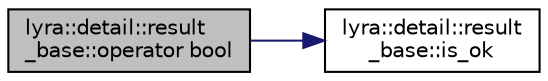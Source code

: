 digraph "lyra::detail::result_base::operator bool"
{
 // INTERACTIVE_SVG=YES
 // LATEX_PDF_SIZE
  edge [fontname="Helvetica",fontsize="10",labelfontname="Helvetica",labelfontsize="10"];
  node [fontname="Helvetica",fontsize="10",shape=record];
  rankdir="LR";
  Node1 [label="lyra::detail::result\l_base::operator bool",height=0.2,width=0.4,color="black", fillcolor="grey75", style="filled", fontcolor="black",tooltip=" "];
  Node1 -> Node2 [color="midnightblue",fontsize="10",style="solid",fontname="Helvetica"];
  Node2 [label="lyra::detail::result\l_base::is_ok",height=0.2,width=0.4,color="black", fillcolor="white", style="filled",URL="$classlyra_1_1detail_1_1result__base.html#a0a20ab8d8b5acb869295ed6b0df5c53b",tooltip=" "];
}
